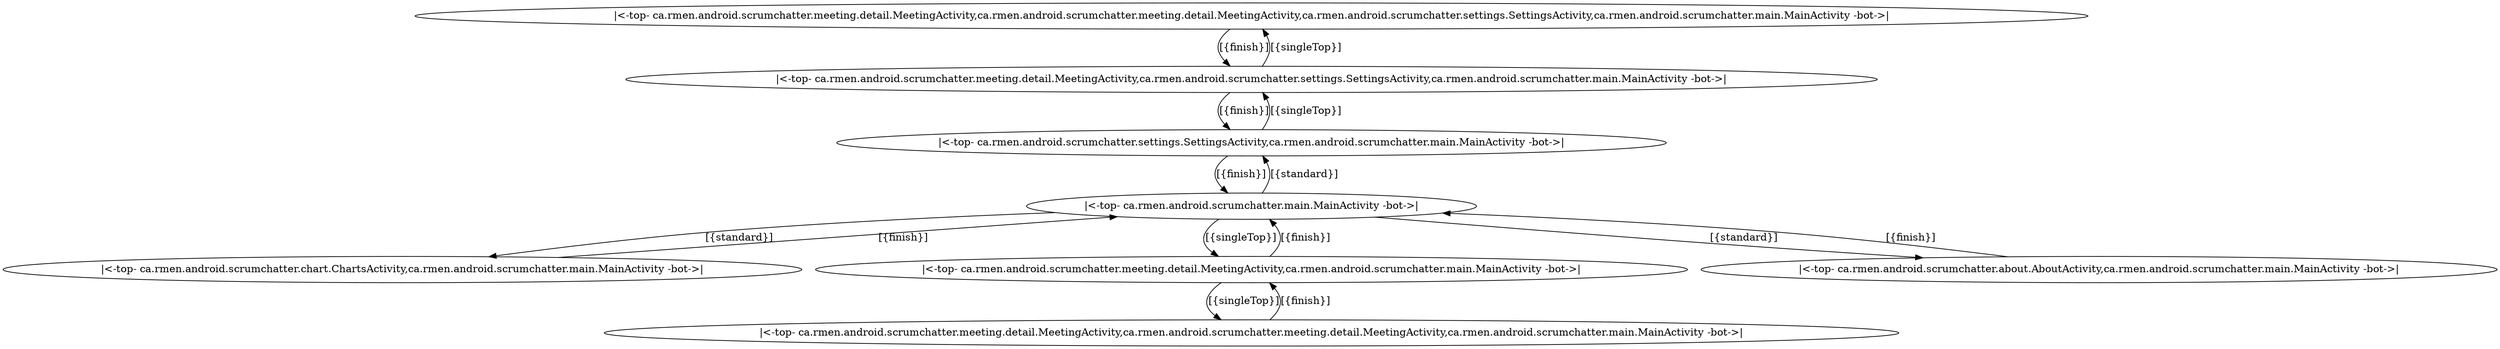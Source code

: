 digraph scrumchatter_10603 {
  n7 [label="|<-top- ca.rmen.android.scrumchatter.meeting.detail.MeetingActivity,ca.rmen.android.scrumchatter.meeting.detail.MeetingActivity,ca.rmen.android.scrumchatter.settings.SettingsActivity,ca.rmen.android.scrumchatter.main.MainActivity -bot->|"]
  n1 [label="|<-top- ca.rmen.android.scrumchatter.chart.ChartsActivity,ca.rmen.android.scrumchatter.main.MainActivity -bot->|"]
  n3 [label="|<-top- ca.rmen.android.scrumchatter.meeting.detail.MeetingActivity,ca.rmen.android.scrumchatter.main.MainActivity -bot->|"]
  n4 [label="|<-top- ca.rmen.android.scrumchatter.about.AboutActivity,ca.rmen.android.scrumchatter.main.MainActivity -bot->|"]
  n0 [label="|<-top- ca.rmen.android.scrumchatter.main.MainActivity -bot->|"]
  n5 [label="|<-top- ca.rmen.android.scrumchatter.meeting.detail.MeetingActivity,ca.rmen.android.scrumchatter.settings.SettingsActivity,ca.rmen.android.scrumchatter.main.MainActivity -bot->|"]
  n6 [label="|<-top- ca.rmen.android.scrumchatter.meeting.detail.MeetingActivity,ca.rmen.android.scrumchatter.meeting.detail.MeetingActivity,ca.rmen.android.scrumchatter.main.MainActivity -bot->|"]
  n2 [label="|<-top- ca.rmen.android.scrumchatter.settings.SettingsActivity,ca.rmen.android.scrumchatter.main.MainActivity -bot->|"]
  n7 -> n5 [label="[{finish}]"]
  n1 -> n0 [label="[{finish}]"]
  n3 -> n0 [label="[{finish}]"]
  n3 -> n6 [label="[{singleTop}]"]
  n4 -> n0 [label="[{finish}]"]
  n0 -> n4 [label="[{standard}]"]
  n0 -> n1 [label="[{standard}]"]
  n0 -> n3 [label="[{singleTop}]"]
  n0 -> n2 [label="[{standard}]"]
  n5 -> n2 [label="[{finish}]"]
  n5 -> n7 [label="[{singleTop}]"]
  n6 -> n3 [label="[{finish}]"]
  n2 -> n5 [label="[{singleTop}]"]
  n2 -> n0 [label="[{finish}]"]
}


